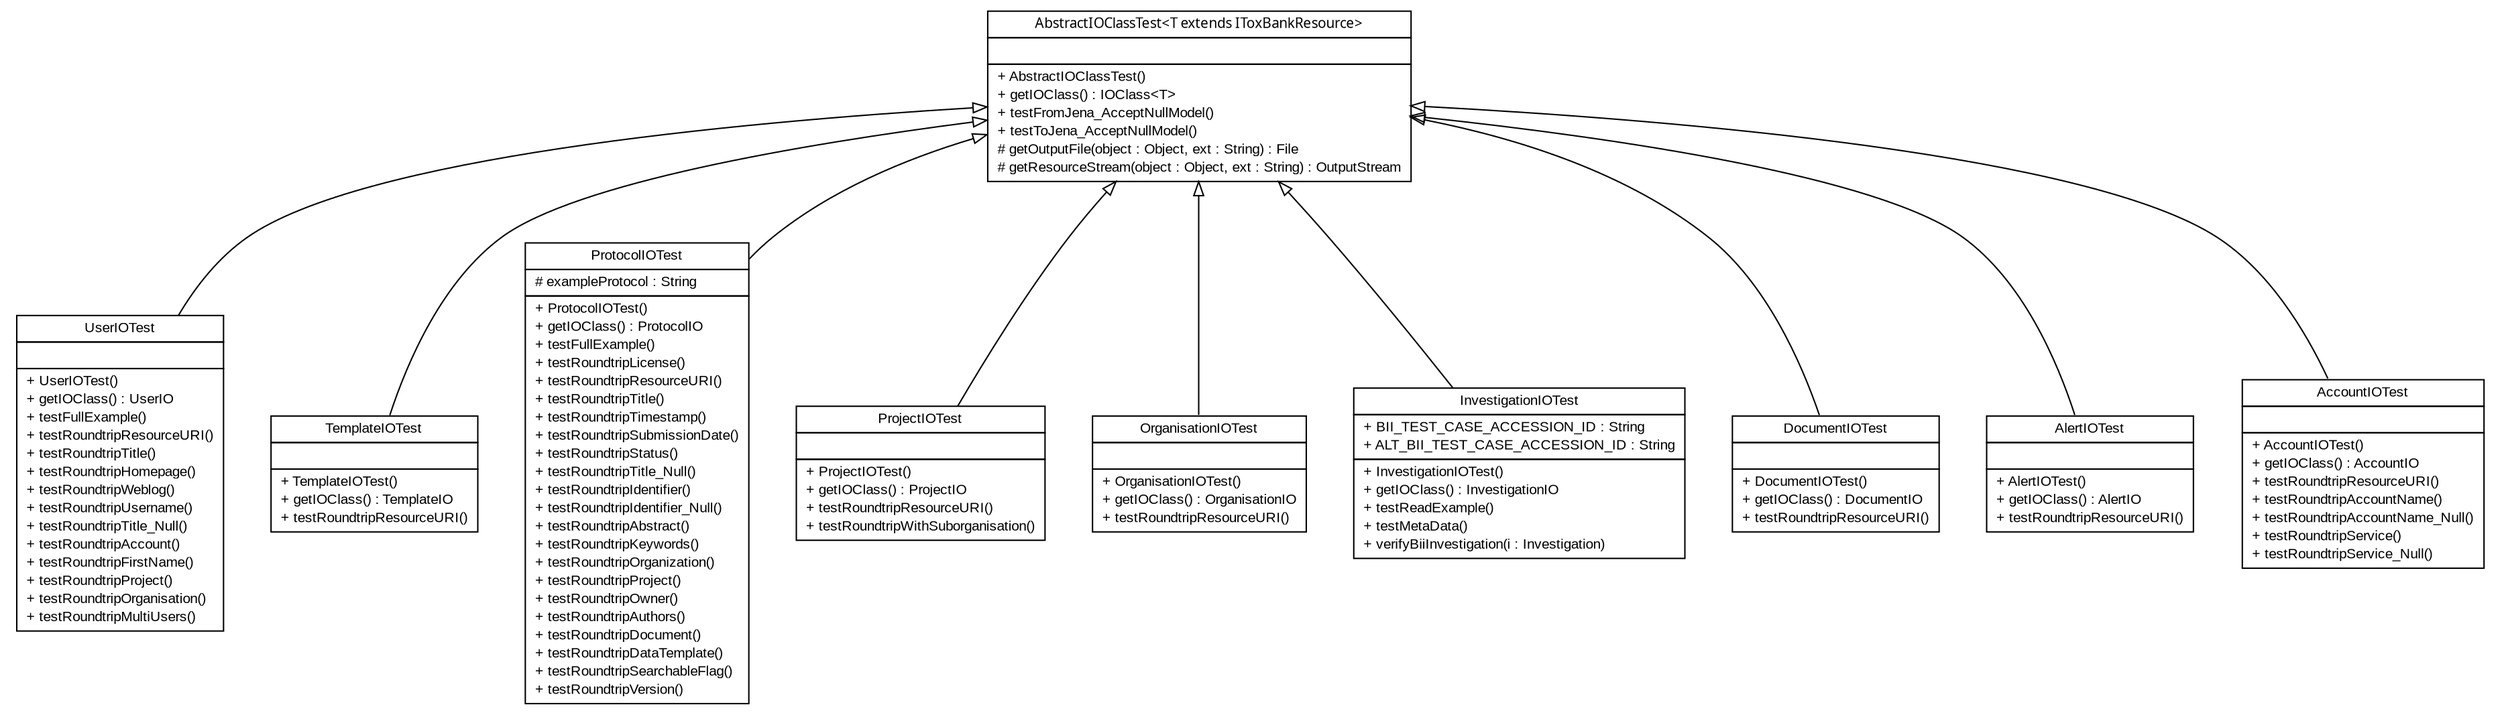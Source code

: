 #!/usr/local/bin/dot
#
# Class diagram 
# Generated by UmlGraph version 4.6 (http://www.spinellis.gr/sw/umlgraph)
#

digraph G {
	edge [fontname="arial",fontsize=10,labelfontname="arial",labelfontsize=10];
	node [fontname="arial",fontsize=10,shape=plaintext];
	// net.toxbank.client.io.rdf.UserIOTest
	c0 [label=<<table border="0" cellborder="1" cellspacing="0" cellpadding="2" port="p" href="./UserIOTest.html">
		<tr><td><table border="0" cellspacing="0" cellpadding="1">
			<tr><td> UserIOTest </td></tr>
		</table></td></tr>
		<tr><td><table border="0" cellspacing="0" cellpadding="1">
			<tr><td align="left">  </td></tr>
		</table></td></tr>
		<tr><td><table border="0" cellspacing="0" cellpadding="1">
			<tr><td align="left"> + UserIOTest() </td></tr>
			<tr><td align="left"> + getIOClass() : UserIO </td></tr>
			<tr><td align="left"> + testFullExample() </td></tr>
			<tr><td align="left"> + testRoundtripResourceURI() </td></tr>
			<tr><td align="left"> + testRoundtripTitle() </td></tr>
			<tr><td align="left"> + testRoundtripHomepage() </td></tr>
			<tr><td align="left"> + testRoundtripWeblog() </td></tr>
			<tr><td align="left"> + testRoundtripUsername() </td></tr>
			<tr><td align="left"> + testRoundtripTitle_Null() </td></tr>
			<tr><td align="left"> + testRoundtripAccount() </td></tr>
			<tr><td align="left"> + testRoundtripFirstName() </td></tr>
			<tr><td align="left"> + testRoundtripProject() </td></tr>
			<tr><td align="left"> + testRoundtripOrganisation() </td></tr>
			<tr><td align="left"> + testRoundtripMultiUsers() </td></tr>
		</table></td></tr>
		</table>>, fontname="arial", fontcolor="black", fontsize=10.0];
	// net.toxbank.client.io.rdf.TemplateIOTest
	c1 [label=<<table border="0" cellborder="1" cellspacing="0" cellpadding="2" port="p" href="./TemplateIOTest.html">
		<tr><td><table border="0" cellspacing="0" cellpadding="1">
			<tr><td> TemplateIOTest </td></tr>
		</table></td></tr>
		<tr><td><table border="0" cellspacing="0" cellpadding="1">
			<tr><td align="left">  </td></tr>
		</table></td></tr>
		<tr><td><table border="0" cellspacing="0" cellpadding="1">
			<tr><td align="left"> + TemplateIOTest() </td></tr>
			<tr><td align="left"> + getIOClass() : TemplateIO </td></tr>
			<tr><td align="left"> + testRoundtripResourceURI() </td></tr>
		</table></td></tr>
		</table>>, fontname="arial", fontcolor="black", fontsize=10.0];
	// net.toxbank.client.io.rdf.ProtocolIOTest
	c2 [label=<<table border="0" cellborder="1" cellspacing="0" cellpadding="2" port="p" href="./ProtocolIOTest.html">
		<tr><td><table border="0" cellspacing="0" cellpadding="1">
			<tr><td> ProtocolIOTest </td></tr>
		</table></td></tr>
		<tr><td><table border="0" cellspacing="0" cellpadding="1">
			<tr><td align="left"> # exampleProtocol : String </td></tr>
		</table></td></tr>
		<tr><td><table border="0" cellspacing="0" cellpadding="1">
			<tr><td align="left"> + ProtocolIOTest() </td></tr>
			<tr><td align="left"> + getIOClass() : ProtocolIO </td></tr>
			<tr><td align="left"> + testFullExample() </td></tr>
			<tr><td align="left"> + testRoundtripLicense() </td></tr>
			<tr><td align="left"> + testRoundtripResourceURI() </td></tr>
			<tr><td align="left"> + testRoundtripTitle() </td></tr>
			<tr><td align="left"> + testRoundtripTimestamp() </td></tr>
			<tr><td align="left"> + testRoundtripSubmissionDate() </td></tr>
			<tr><td align="left"> + testRoundtripStatus() </td></tr>
			<tr><td align="left"> + testRoundtripTitle_Null() </td></tr>
			<tr><td align="left"> + testRoundtripIdentifier() </td></tr>
			<tr><td align="left"> + testRoundtripIdentifier_Null() </td></tr>
			<tr><td align="left"> + testRoundtripAbstract() </td></tr>
			<tr><td align="left"> + testRoundtripKeywords() </td></tr>
			<tr><td align="left"> + testRoundtripOrganization() </td></tr>
			<tr><td align="left"> + testRoundtripProject() </td></tr>
			<tr><td align="left"> + testRoundtripOwner() </td></tr>
			<tr><td align="left"> + testRoundtripAuthors() </td></tr>
			<tr><td align="left"> + testRoundtripDocument() </td></tr>
			<tr><td align="left"> + testRoundtripDataTemplate() </td></tr>
			<tr><td align="left"> + testRoundtripSearchableFlag() </td></tr>
			<tr><td align="left"> + testRoundtripVersion() </td></tr>
		</table></td></tr>
		</table>>, fontname="arial", fontcolor="black", fontsize=10.0];
	// net.toxbank.client.io.rdf.ProjectIOTest
	c3 [label=<<table border="0" cellborder="1" cellspacing="0" cellpadding="2" port="p" href="./ProjectIOTest.html">
		<tr><td><table border="0" cellspacing="0" cellpadding="1">
			<tr><td> ProjectIOTest </td></tr>
		</table></td></tr>
		<tr><td><table border="0" cellspacing="0" cellpadding="1">
			<tr><td align="left">  </td></tr>
		</table></td></tr>
		<tr><td><table border="0" cellspacing="0" cellpadding="1">
			<tr><td align="left"> + ProjectIOTest() </td></tr>
			<tr><td align="left"> + getIOClass() : ProjectIO </td></tr>
			<tr><td align="left"> + testRoundtripResourceURI() </td></tr>
			<tr><td align="left"> + testRoundtripWithSuborganisation() </td></tr>
		</table></td></tr>
		</table>>, fontname="arial", fontcolor="black", fontsize=10.0];
	// net.toxbank.client.io.rdf.OrganisationIOTest
	c4 [label=<<table border="0" cellborder="1" cellspacing="0" cellpadding="2" port="p" href="./OrganisationIOTest.html">
		<tr><td><table border="0" cellspacing="0" cellpadding="1">
			<tr><td> OrganisationIOTest </td></tr>
		</table></td></tr>
		<tr><td><table border="0" cellspacing="0" cellpadding="1">
			<tr><td align="left">  </td></tr>
		</table></td></tr>
		<tr><td><table border="0" cellspacing="0" cellpadding="1">
			<tr><td align="left"> + OrganisationIOTest() </td></tr>
			<tr><td align="left"> + getIOClass() : OrganisationIO </td></tr>
			<tr><td align="left"> + testRoundtripResourceURI() </td></tr>
		</table></td></tr>
		</table>>, fontname="arial", fontcolor="black", fontsize=10.0];
	// net.toxbank.client.io.rdf.InvestigationIOTest
	c5 [label=<<table border="0" cellborder="1" cellspacing="0" cellpadding="2" port="p" href="./InvestigationIOTest.html">
		<tr><td><table border="0" cellspacing="0" cellpadding="1">
			<tr><td> InvestigationIOTest </td></tr>
		</table></td></tr>
		<tr><td><table border="0" cellspacing="0" cellpadding="1">
			<tr><td align="left"> + BII_TEST_CASE_ACCESSION_ID : String </td></tr>
			<tr><td align="left"> + ALT_BII_TEST_CASE_ACCESSION_ID : String </td></tr>
		</table></td></tr>
		<tr><td><table border="0" cellspacing="0" cellpadding="1">
			<tr><td align="left"> + InvestigationIOTest() </td></tr>
			<tr><td align="left"> + getIOClass() : InvestigationIO </td></tr>
			<tr><td align="left"> + testReadExample() </td></tr>
			<tr><td align="left"> + testMetaData() </td></tr>
			<tr><td align="left"> + verifyBiiInvestigation(i : Investigation) </td></tr>
		</table></td></tr>
		</table>>, fontname="arial", fontcolor="black", fontsize=10.0];
	// net.toxbank.client.io.rdf.DocumentIOTest
	c6 [label=<<table border="0" cellborder="1" cellspacing="0" cellpadding="2" port="p" href="./DocumentIOTest.html">
		<tr><td><table border="0" cellspacing="0" cellpadding="1">
			<tr><td> DocumentIOTest </td></tr>
		</table></td></tr>
		<tr><td><table border="0" cellspacing="0" cellpadding="1">
			<tr><td align="left">  </td></tr>
		</table></td></tr>
		<tr><td><table border="0" cellspacing="0" cellpadding="1">
			<tr><td align="left"> + DocumentIOTest() </td></tr>
			<tr><td align="left"> + getIOClass() : DocumentIO </td></tr>
			<tr><td align="left"> + testRoundtripResourceURI() </td></tr>
		</table></td></tr>
		</table>>, fontname="arial", fontcolor="black", fontsize=10.0];
	// net.toxbank.client.io.rdf.AlertIOTest
	c7 [label=<<table border="0" cellborder="1" cellspacing="0" cellpadding="2" port="p" href="./AlertIOTest.html">
		<tr><td><table border="0" cellspacing="0" cellpadding="1">
			<tr><td> AlertIOTest </td></tr>
		</table></td></tr>
		<tr><td><table border="0" cellspacing="0" cellpadding="1">
			<tr><td align="left">  </td></tr>
		</table></td></tr>
		<tr><td><table border="0" cellspacing="0" cellpadding="1">
			<tr><td align="left"> + AlertIOTest() </td></tr>
			<tr><td align="left"> + getIOClass() : AlertIO </td></tr>
			<tr><td align="left"> + testRoundtripResourceURI() </td></tr>
		</table></td></tr>
		</table>>, fontname="arial", fontcolor="black", fontsize=10.0];
	// net.toxbank.client.io.rdf.AccountIOTest
	c8 [label=<<table border="0" cellborder="1" cellspacing="0" cellpadding="2" port="p" href="./AccountIOTest.html">
		<tr><td><table border="0" cellspacing="0" cellpadding="1">
			<tr><td> AccountIOTest </td></tr>
		</table></td></tr>
		<tr><td><table border="0" cellspacing="0" cellpadding="1">
			<tr><td align="left">  </td></tr>
		</table></td></tr>
		<tr><td><table border="0" cellspacing="0" cellpadding="1">
			<tr><td align="left"> + AccountIOTest() </td></tr>
			<tr><td align="left"> + getIOClass() : AccountIO </td></tr>
			<tr><td align="left"> + testRoundtripResourceURI() </td></tr>
			<tr><td align="left"> + testRoundtripAccountName() </td></tr>
			<tr><td align="left"> + testRoundtripAccountName_Null() </td></tr>
			<tr><td align="left"> + testRoundtripService() </td></tr>
			<tr><td align="left"> + testRoundtripService_Null() </td></tr>
		</table></td></tr>
		</table>>, fontname="arial", fontcolor="black", fontsize=10.0];
	// net.toxbank.client.io.rdf.AbstractIOClassTest<T extends net.toxbank.client.resource.IToxBankResource>
	c9 [label=<<table border="0" cellborder="1" cellspacing="0" cellpadding="2" port="p" href="./AbstractIOClassTest.html">
		<tr><td><table border="0" cellspacing="0" cellpadding="1">
			<tr><td><font face="ariali"> AbstractIOClassTest&lt;T extends IToxBankResource&gt; </font></td></tr>
		</table></td></tr>
		<tr><td><table border="0" cellspacing="0" cellpadding="1">
			<tr><td align="left">  </td></tr>
		</table></td></tr>
		<tr><td><table border="0" cellspacing="0" cellpadding="1">
			<tr><td align="left"> + AbstractIOClassTest() </td></tr>
			<tr><td align="left"> + getIOClass() : IOClass&lt;T&gt; </td></tr>
			<tr><td align="left"> + testFromJena_AcceptNullModel() </td></tr>
			<tr><td align="left"> + testToJena_AcceptNullModel() </td></tr>
			<tr><td align="left"> # getOutputFile(object : Object, ext : String) : File </td></tr>
			<tr><td align="left"> # getResourceStream(object : Object, ext : String) : OutputStream </td></tr>
		</table></td></tr>
		</table>>, fontname="arial", fontcolor="black", fontsize=10.0];
	//net.toxbank.client.io.rdf.UserIOTest extends net.toxbank.client.io.rdf.AbstractIOClassTest<net.toxbank.client.resource.User>
	c9:p -> c0:p [dir=back,arrowtail=empty];
	//net.toxbank.client.io.rdf.TemplateIOTest extends net.toxbank.client.io.rdf.AbstractIOClassTest<net.toxbank.client.resource.Template>
	c9:p -> c1:p [dir=back,arrowtail=empty];
	//net.toxbank.client.io.rdf.ProtocolIOTest extends net.toxbank.client.io.rdf.AbstractIOClassTest<net.toxbank.client.resource.Protocol>
	c9:p -> c2:p [dir=back,arrowtail=empty];
	//net.toxbank.client.io.rdf.ProjectIOTest extends net.toxbank.client.io.rdf.AbstractIOClassTest<net.toxbank.client.resource.Project>
	c9:p -> c3:p [dir=back,arrowtail=empty];
	//net.toxbank.client.io.rdf.OrganisationIOTest extends net.toxbank.client.io.rdf.AbstractIOClassTest<net.toxbank.client.resource.Organisation>
	c9:p -> c4:p [dir=back,arrowtail=empty];
	//net.toxbank.client.io.rdf.InvestigationIOTest extends net.toxbank.client.io.rdf.AbstractIOClassTest<net.toxbank.client.resource.Investigation>
	c9:p -> c5:p [dir=back,arrowtail=empty];
	//net.toxbank.client.io.rdf.DocumentIOTest extends net.toxbank.client.io.rdf.AbstractIOClassTest<net.toxbank.client.resource.Document>
	c9:p -> c6:p [dir=back,arrowtail=empty];
	//net.toxbank.client.io.rdf.AlertIOTest extends net.toxbank.client.io.rdf.AbstractIOClassTest<net.toxbank.client.resource.Alert>
	c9:p -> c7:p [dir=back,arrowtail=empty];
	//net.toxbank.client.io.rdf.AccountIOTest extends net.toxbank.client.io.rdf.AbstractIOClassTest<net.toxbank.client.resource.Account>
	c9:p -> c8:p [dir=back,arrowtail=empty];
}

